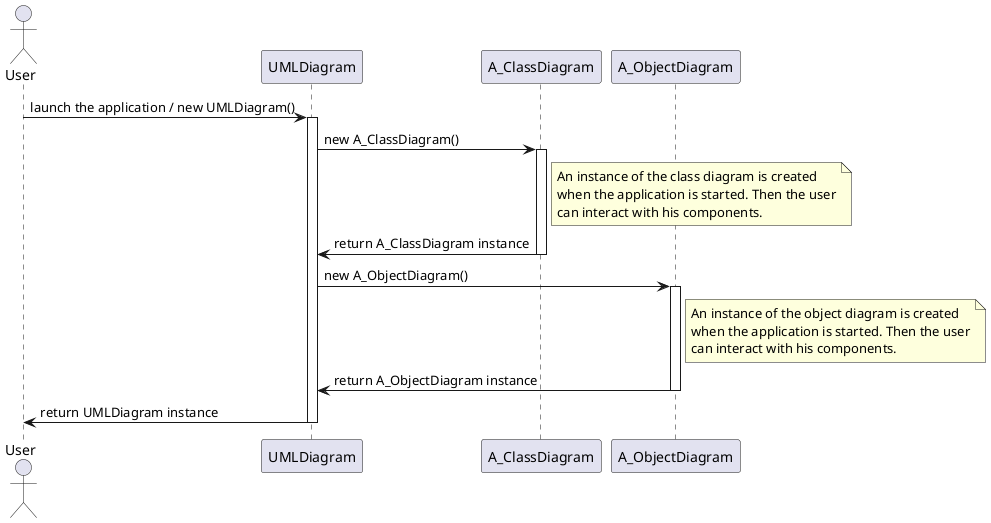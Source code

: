 @startuml
    actor User as u
    participant UMLDiagram as uml
    participant A_ClassDiagram as Cd
    participant A_ObjectDiagram as Od

    u -> uml: launch the application / new UMLDiagram()
    activate uml
	    uml -> Cd: new A_ClassDiagram()
	    activate Cd
		    note right of Cd
		    	An instance of the class diagram is created
		    	when the application is started. Then the user
		    	can interact with his components.
		    end note
		    Cd -> uml: return A_ClassDiagram instance
	    deactivate Cd

	    uml -> Od: new A_ObjectDiagram()
	    activate Od
		    note right of Od
		    	An instance of the object diagram is created
		    	when the application is started. Then the user
		    	can interact with his components.
		    end note
		    Od -> uml: return A_ObjectDiagram instance
	    deactivate Od
    uml -> u: return UMLDiagram instance
    deactivate uml

@enduml